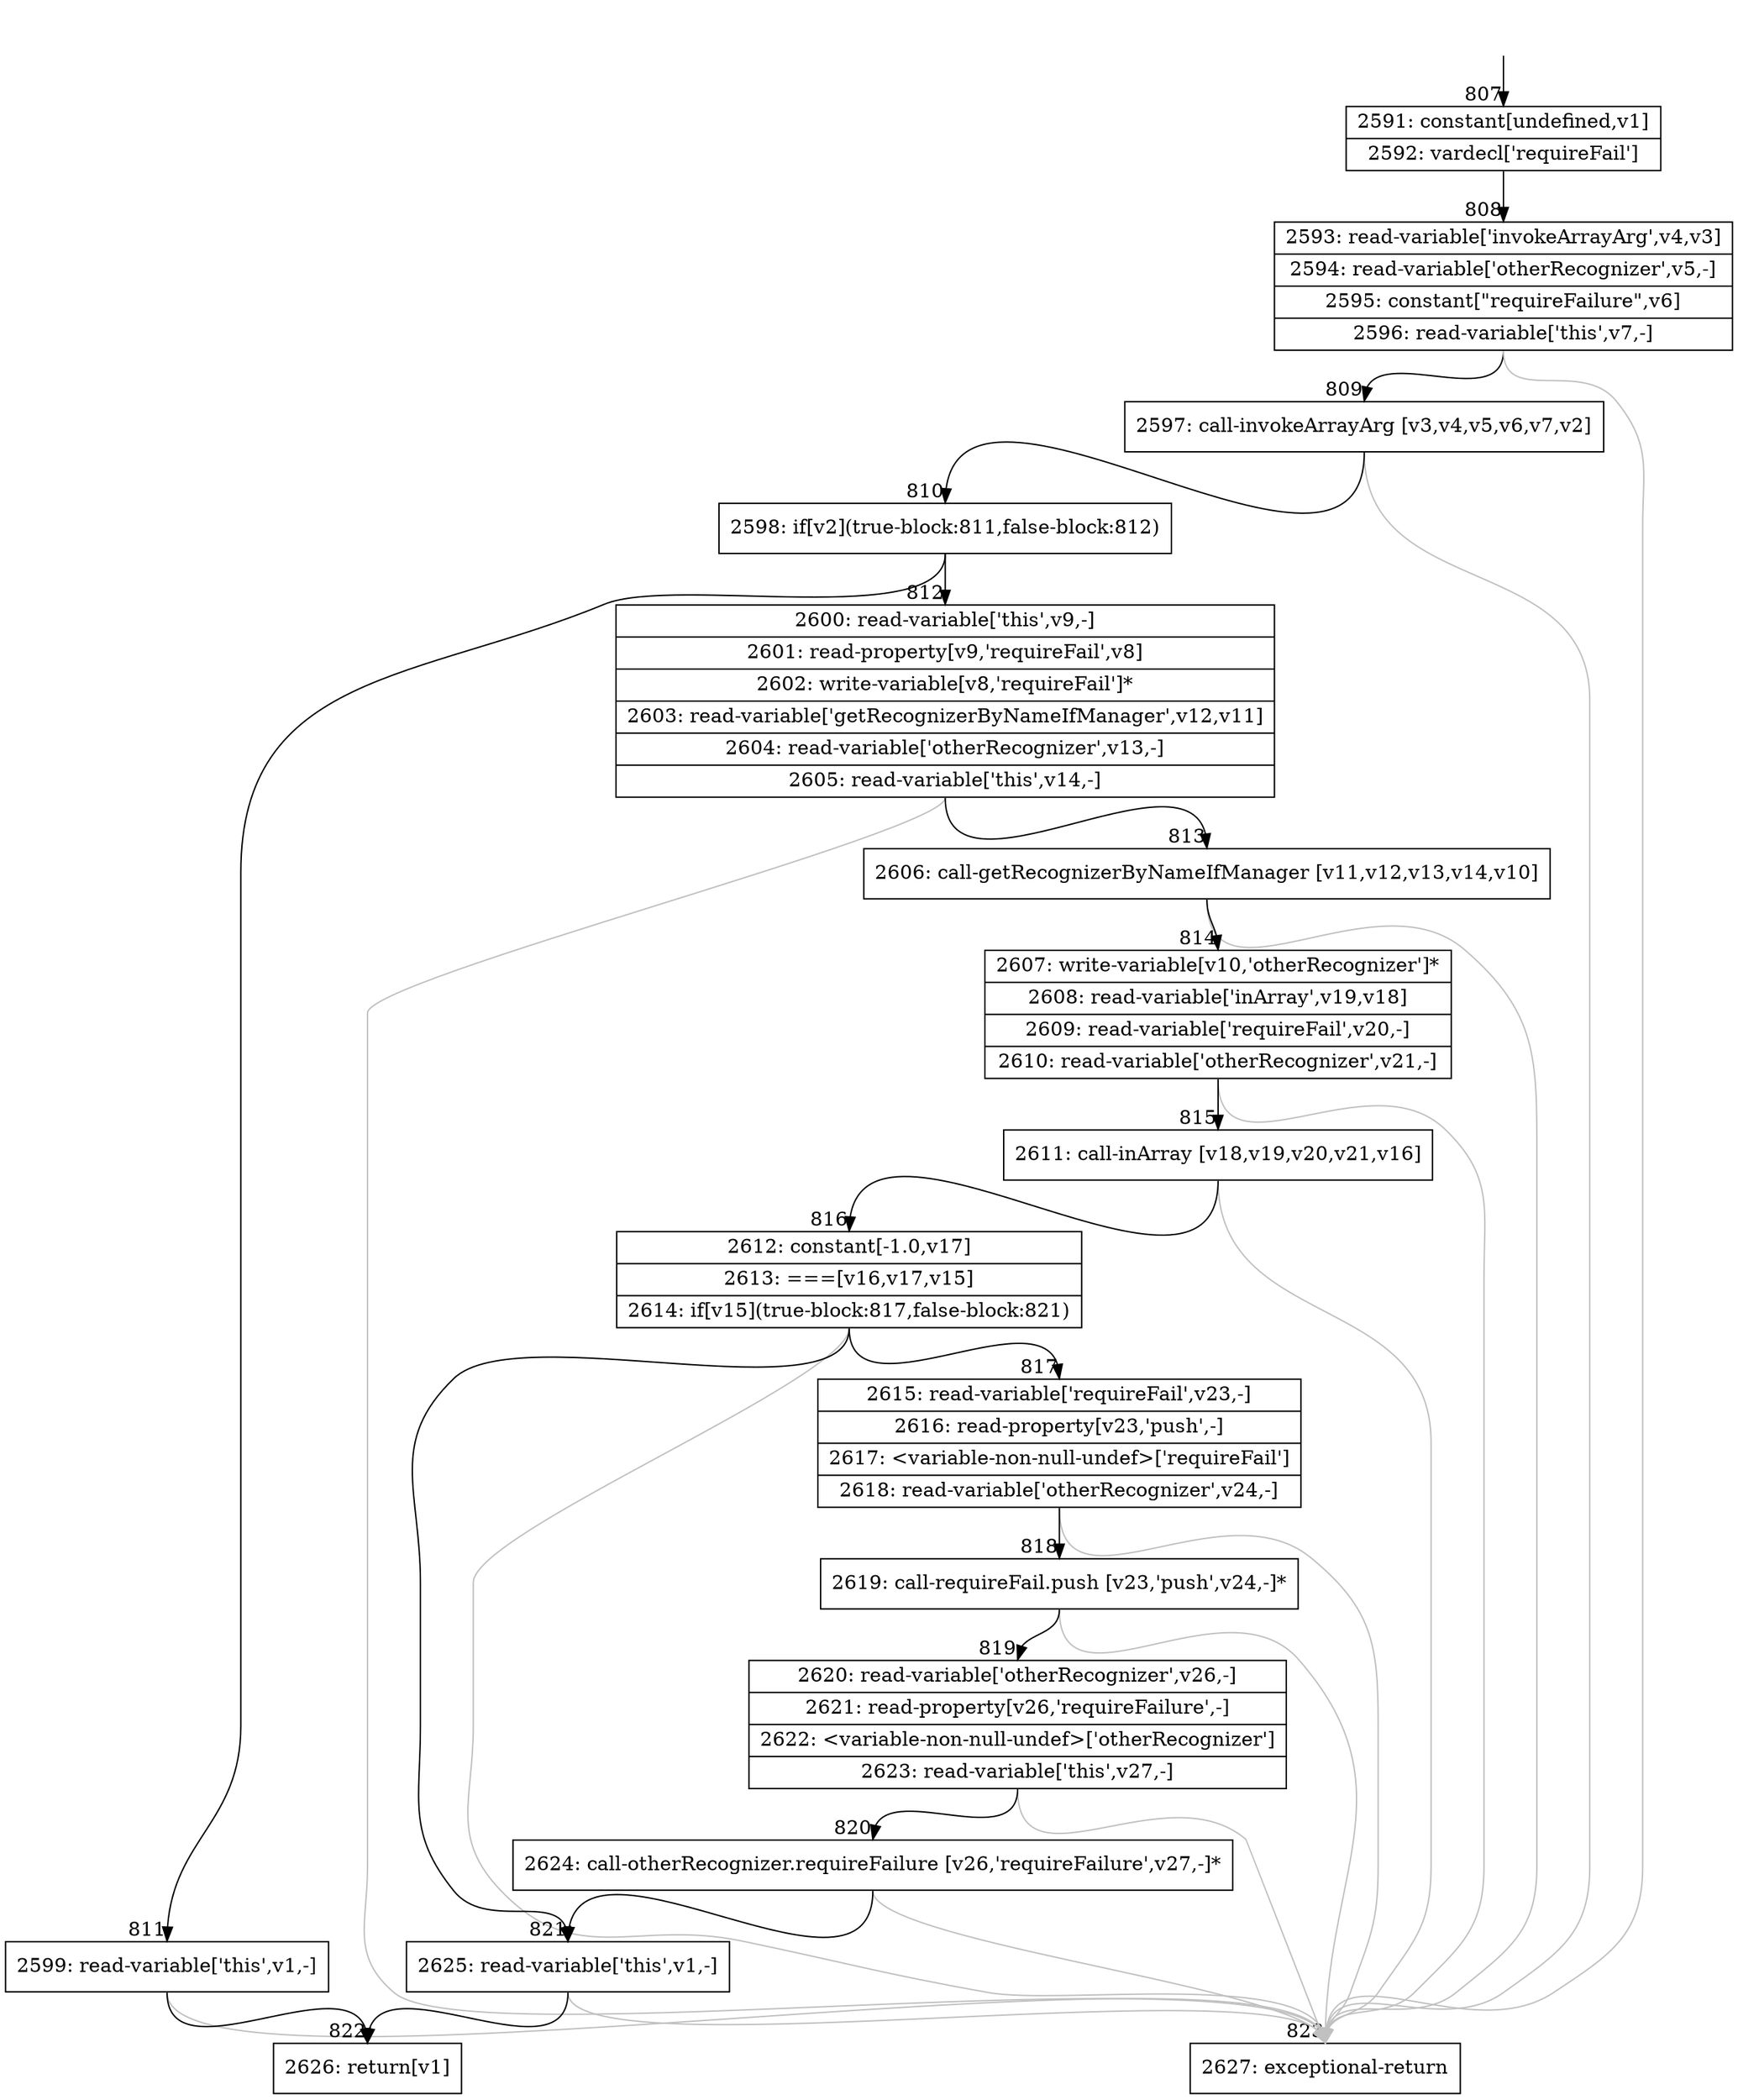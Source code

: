 digraph {
rankdir="TD"
BB_entry70[shape=none,label=""];
BB_entry70 -> BB807 [tailport=s, headport=n, headlabel="    807"]
BB807 [shape=record label="{2591: constant[undefined,v1]|2592: vardecl['requireFail']}" ] 
BB807 -> BB808 [tailport=s, headport=n, headlabel="      808"]
BB808 [shape=record label="{2593: read-variable['invokeArrayArg',v4,v3]|2594: read-variable['otherRecognizer',v5,-]|2595: constant[\"requireFailure\",v6]|2596: read-variable['this',v7,-]}" ] 
BB808 -> BB809 [tailport=s, headport=n, headlabel="      809"]
BB808 -> BB823 [tailport=s, headport=n, color=gray, headlabel="      823"]
BB809 [shape=record label="{2597: call-invokeArrayArg [v3,v4,v5,v6,v7,v2]}" ] 
BB809 -> BB810 [tailport=s, headport=n, headlabel="      810"]
BB809 -> BB823 [tailport=s, headport=n, color=gray]
BB810 [shape=record label="{2598: if[v2](true-block:811,false-block:812)}" ] 
BB810 -> BB811 [tailport=s, headport=n, headlabel="      811"]
BB810 -> BB812 [tailport=s, headport=n, headlabel="      812"]
BB811 [shape=record label="{2599: read-variable['this',v1,-]}" ] 
BB811 -> BB822 [tailport=s, headport=n, headlabel="      822"]
BB811 -> BB823 [tailport=s, headport=n, color=gray]
BB812 [shape=record label="{2600: read-variable['this',v9,-]|2601: read-property[v9,'requireFail',v8]|2602: write-variable[v8,'requireFail']*|2603: read-variable['getRecognizerByNameIfManager',v12,v11]|2604: read-variable['otherRecognizer',v13,-]|2605: read-variable['this',v14,-]}" ] 
BB812 -> BB813 [tailport=s, headport=n, headlabel="      813"]
BB812 -> BB823 [tailport=s, headport=n, color=gray]
BB813 [shape=record label="{2606: call-getRecognizerByNameIfManager [v11,v12,v13,v14,v10]}" ] 
BB813 -> BB814 [tailport=s, headport=n, headlabel="      814"]
BB813 -> BB823 [tailport=s, headport=n, color=gray]
BB814 [shape=record label="{2607: write-variable[v10,'otherRecognizer']*|2608: read-variable['inArray',v19,v18]|2609: read-variable['requireFail',v20,-]|2610: read-variable['otherRecognizer',v21,-]}" ] 
BB814 -> BB815 [tailport=s, headport=n, headlabel="      815"]
BB814 -> BB823 [tailport=s, headport=n, color=gray]
BB815 [shape=record label="{2611: call-inArray [v18,v19,v20,v21,v16]}" ] 
BB815 -> BB816 [tailport=s, headport=n, headlabel="      816"]
BB815 -> BB823 [tailport=s, headport=n, color=gray]
BB816 [shape=record label="{2612: constant[-1.0,v17]|2613: ===[v16,v17,v15]|2614: if[v15](true-block:817,false-block:821)}" ] 
BB816 -> BB817 [tailport=s, headport=n, headlabel="      817"]
BB816 -> BB821 [tailport=s, headport=n, headlabel="      821"]
BB816 -> BB823 [tailport=s, headport=n, color=gray]
BB817 [shape=record label="{2615: read-variable['requireFail',v23,-]|2616: read-property[v23,'push',-]|2617: \<variable-non-null-undef\>['requireFail']|2618: read-variable['otherRecognizer',v24,-]}" ] 
BB817 -> BB818 [tailport=s, headport=n, headlabel="      818"]
BB817 -> BB823 [tailport=s, headport=n, color=gray]
BB818 [shape=record label="{2619: call-requireFail.push [v23,'push',v24,-]*}" ] 
BB818 -> BB819 [tailport=s, headport=n, headlabel="      819"]
BB818 -> BB823 [tailport=s, headport=n, color=gray]
BB819 [shape=record label="{2620: read-variable['otherRecognizer',v26,-]|2621: read-property[v26,'requireFailure',-]|2622: \<variable-non-null-undef\>['otherRecognizer']|2623: read-variable['this',v27,-]}" ] 
BB819 -> BB820 [tailport=s, headport=n, headlabel="      820"]
BB819 -> BB823 [tailport=s, headport=n, color=gray]
BB820 [shape=record label="{2624: call-otherRecognizer.requireFailure [v26,'requireFailure',v27,-]*}" ] 
BB820 -> BB821 [tailport=s, headport=n]
BB820 -> BB823 [tailport=s, headport=n, color=gray]
BB821 [shape=record label="{2625: read-variable['this',v1,-]}" ] 
BB821 -> BB822 [tailport=s, headport=n]
BB821 -> BB823 [tailport=s, headport=n, color=gray]
BB822 [shape=record label="{2626: return[v1]}" ] 
BB823 [shape=record label="{2627: exceptional-return}" ] 
//#$~ 1343
}

